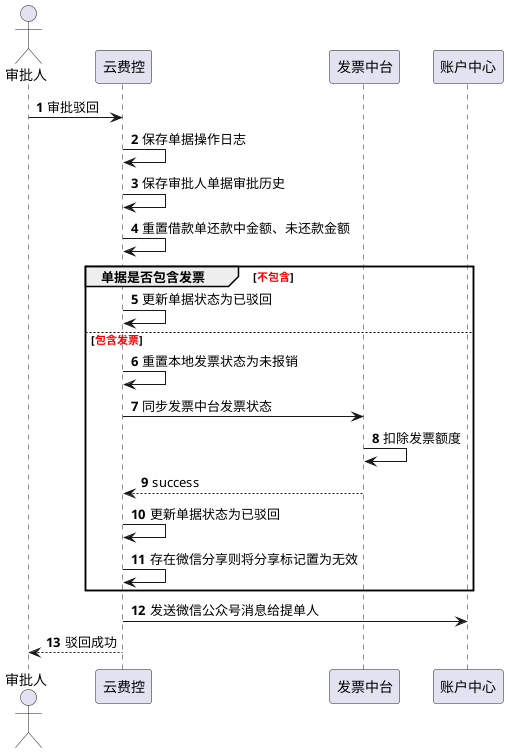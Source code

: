 @startuml
'https://plantuml.com/sequence-diagram

autonumber
actor 审批人
participant 审批人 order 10
participant 云费控 order 20
participant 发票中台 order 40
participant 账户中心 order 50
审批人 -> 云费控:审批驳回
云费控 -> 云费控:保存单据操作日志
云费控 -> 云费控:保存审批人单据审批历史
云费控 -> 云费控:重置借款单还款中金额、未还款金额
group 单据是否包含发票 [<color #Red>不包含</color>]
云费控 -> 云费控:更新单据状态为已驳回
else <color #Red>包含发票</color>
云费控 -> 云费控:重置本地发票状态为未报销
云费控 -> 发票中台:同步发票中台发票状态
发票中台 -> 发票中台:扣除发票额度
发票中台 --> 云费控:success
云费控 -> 云费控:更新单据状态为已驳回
云费控 -> 云费控:存在微信分享则将分享标记置为无效
end
云费控 -> 账户中心:发送微信公众号消息给提单人
云费控 --> 审批人: 驳回成功




@endumlA